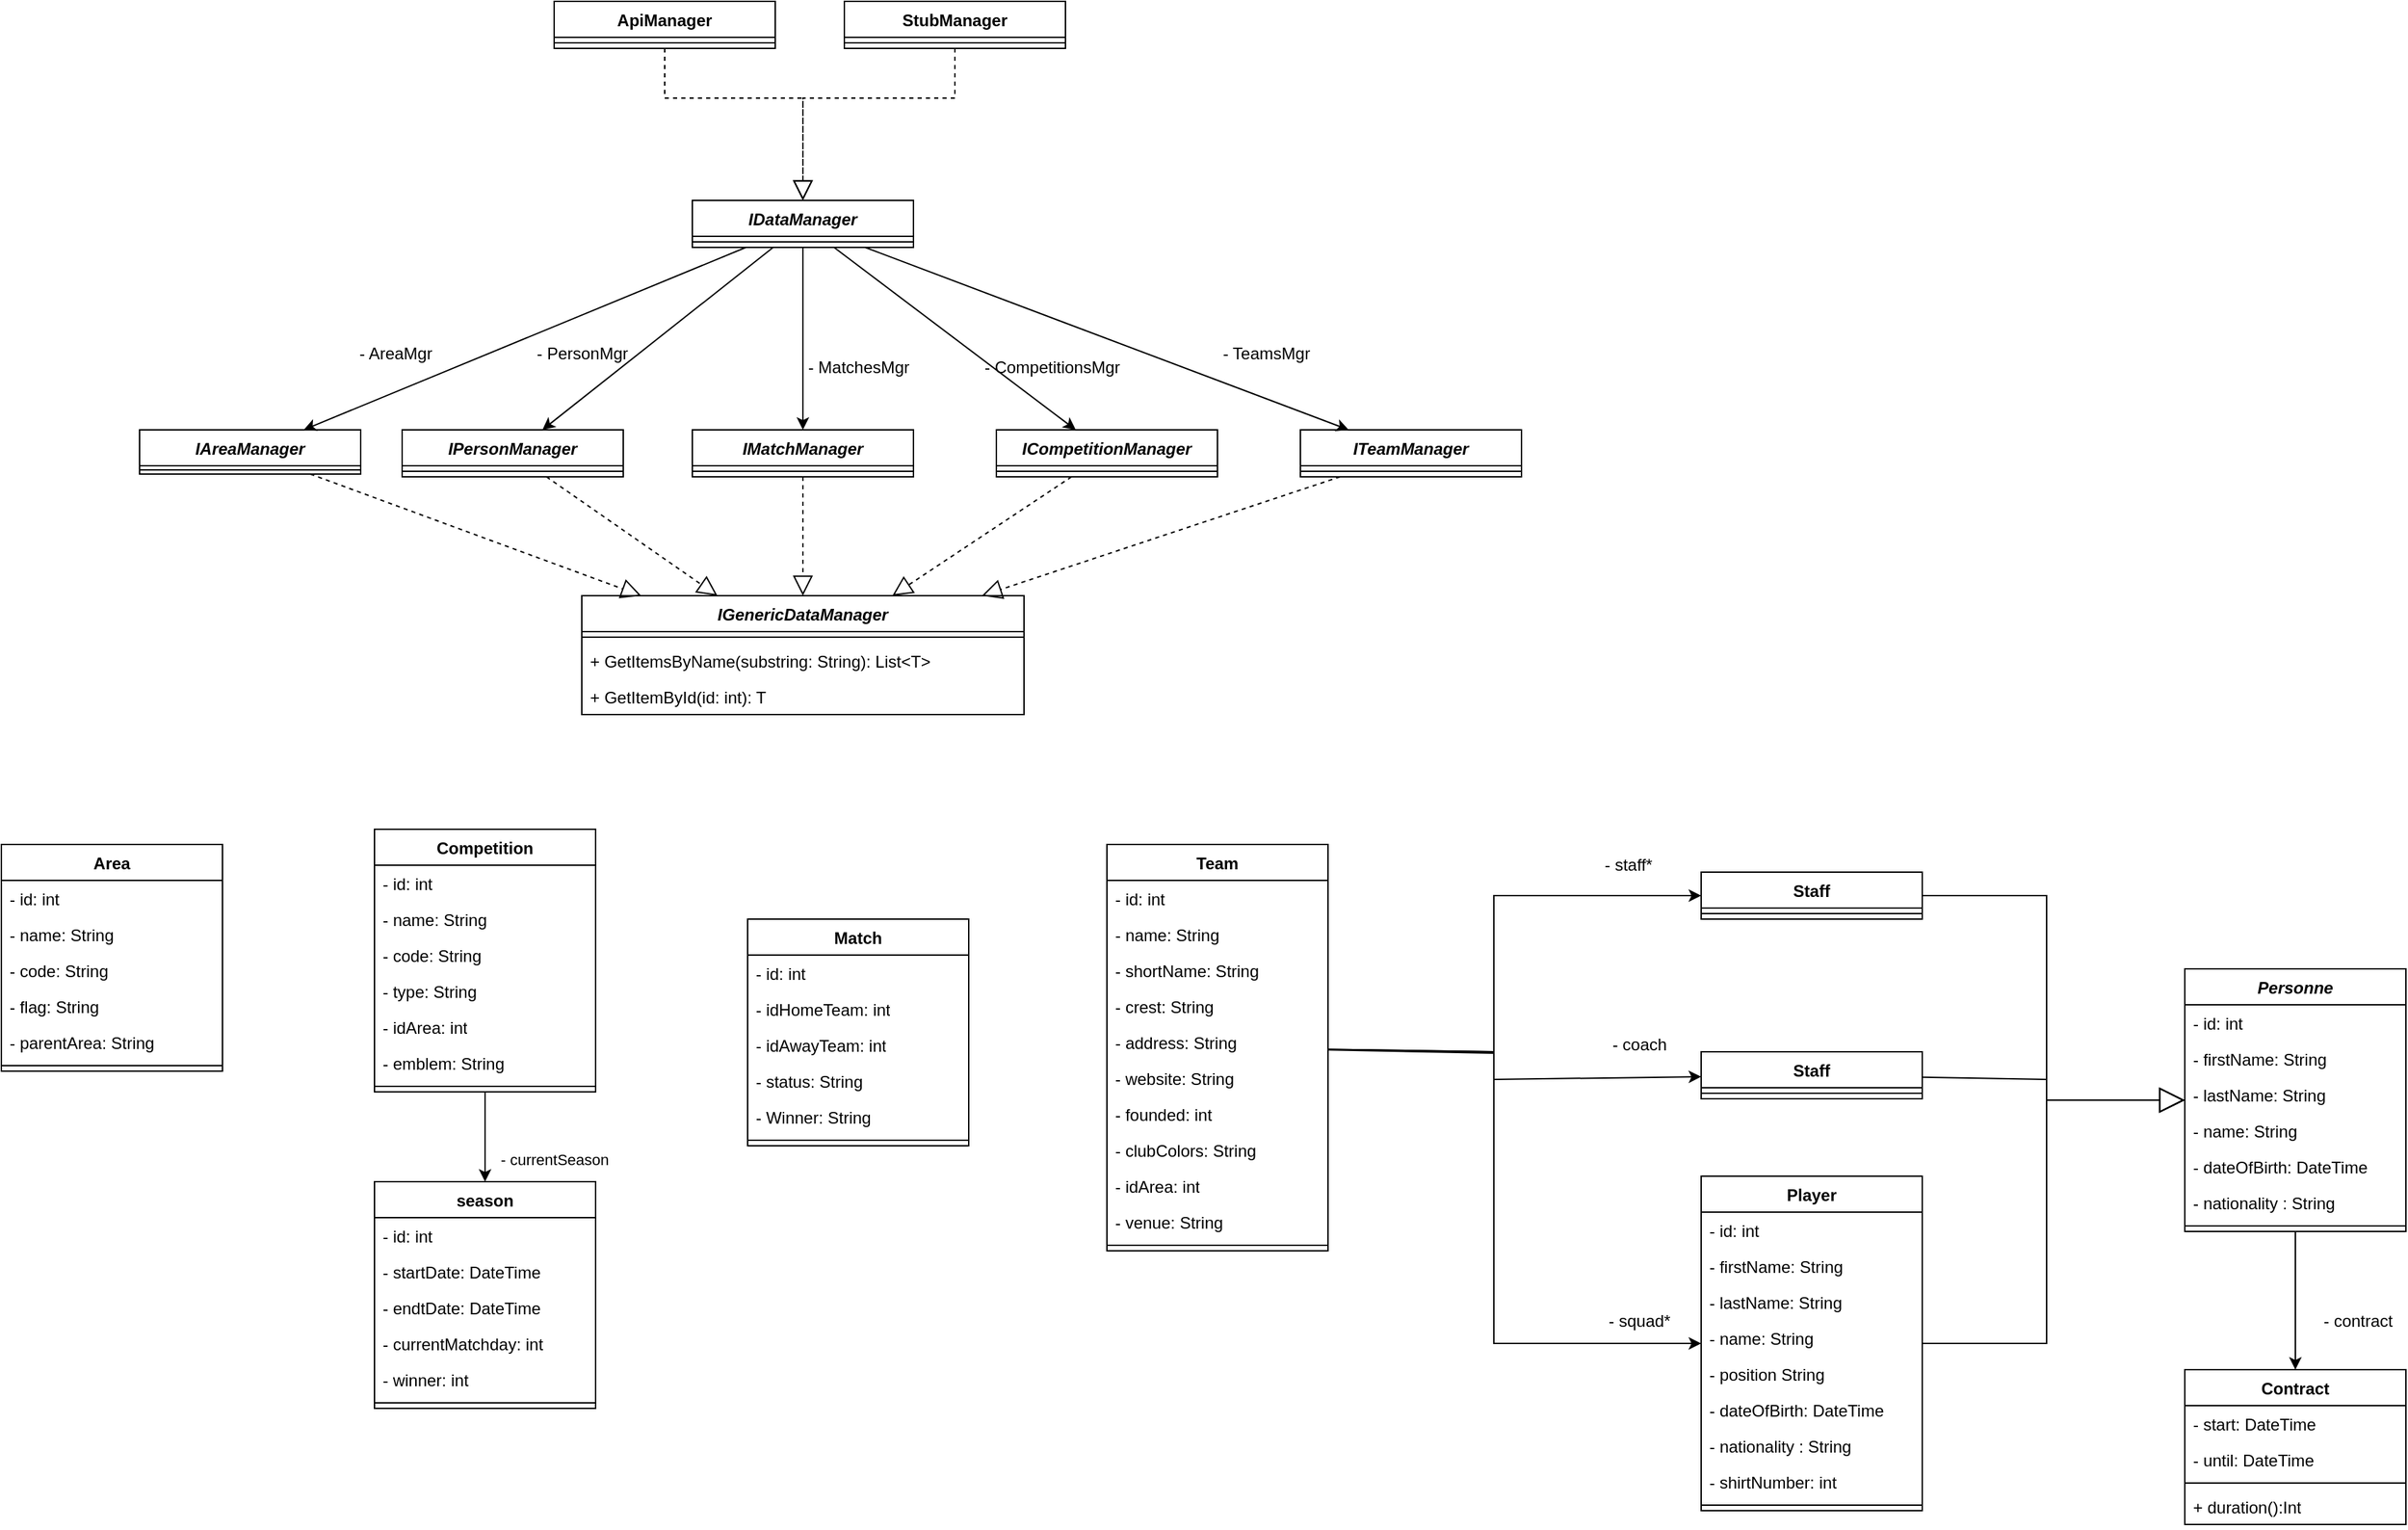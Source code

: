 <mxfile version="21.0.1" type="device"><diagram name="Page-1" id="U-0PpQiEOQf81rjpV_C7"><mxGraphModel dx="3131" dy="2328" grid="1" gridSize="10" guides="1" tooltips="1" connect="1" arrows="1" fold="1" page="1" pageScale="1" pageWidth="827" pageHeight="1169" math="0" shadow="0"><root><mxCell id="0"/><mxCell id="1" parent="0"/><mxCell id="gwGCUneUGn5o6CAur6li-1" value="Area" style="swimlane;fontStyle=1;align=center;verticalAlign=top;childLayout=stackLayout;horizontal=1;startSize=26;horizontalStack=0;resizeParent=1;resizeParentMax=0;resizeLast=0;collapsible=1;marginBottom=0;whiteSpace=wrap;html=1;" parent="1" vertex="1"><mxGeometry x="-320" y="380" width="160" height="164" as="geometry"/></mxCell><mxCell id="gwGCUneUGn5o6CAur6li-6" value="- id: int" style="text;strokeColor=none;fillColor=none;align=left;verticalAlign=top;spacingLeft=4;spacingRight=4;overflow=hidden;rotatable=0;points=[[0,0.5],[1,0.5]];portConstraint=eastwest;whiteSpace=wrap;html=1;" parent="gwGCUneUGn5o6CAur6li-1" vertex="1"><mxGeometry y="26" width="160" height="26" as="geometry"/></mxCell><mxCell id="gwGCUneUGn5o6CAur6li-2" value="- name: String" style="text;strokeColor=none;fillColor=none;align=left;verticalAlign=top;spacingLeft=4;spacingRight=4;overflow=hidden;rotatable=0;points=[[0,0.5],[1,0.5]];portConstraint=eastwest;whiteSpace=wrap;html=1;" parent="gwGCUneUGn5o6CAur6li-1" vertex="1"><mxGeometry y="52" width="160" height="26" as="geometry"/></mxCell><mxCell id="gwGCUneUGn5o6CAur6li-7" value="- code: String" style="text;strokeColor=none;fillColor=none;align=left;verticalAlign=top;spacingLeft=4;spacingRight=4;overflow=hidden;rotatable=0;points=[[0,0.5],[1,0.5]];portConstraint=eastwest;whiteSpace=wrap;html=1;" parent="gwGCUneUGn5o6CAur6li-1" vertex="1"><mxGeometry y="78" width="160" height="26" as="geometry"/></mxCell><mxCell id="gwGCUneUGn5o6CAur6li-5" value="- flag: String" style="text;strokeColor=none;fillColor=none;align=left;verticalAlign=top;spacingLeft=4;spacingRight=4;overflow=hidden;rotatable=0;points=[[0,0.5],[1,0.5]];portConstraint=eastwest;whiteSpace=wrap;html=1;" parent="gwGCUneUGn5o6CAur6li-1" vertex="1"><mxGeometry y="104" width="160" height="26" as="geometry"/></mxCell><mxCell id="gwGCUneUGn5o6CAur6li-8" value="- parentArea: String" style="text;strokeColor=none;fillColor=none;align=left;verticalAlign=top;spacingLeft=4;spacingRight=4;overflow=hidden;rotatable=0;points=[[0,0.5],[1,0.5]];portConstraint=eastwest;whiteSpace=wrap;html=1;" parent="gwGCUneUGn5o6CAur6li-1" vertex="1"><mxGeometry y="130" width="160" height="26" as="geometry"/></mxCell><mxCell id="gwGCUneUGn5o6CAur6li-3" value="" style="line;strokeWidth=1;fillColor=none;align=left;verticalAlign=middle;spacingTop=-1;spacingLeft=3;spacingRight=3;rotatable=0;labelPosition=right;points=[];portConstraint=eastwest;strokeColor=inherit;" parent="gwGCUneUGn5o6CAur6li-1" vertex="1"><mxGeometry y="156" width="160" height="8" as="geometry"/></mxCell><mxCell id="gwGCUneUGn5o6CAur6li-13" value="Team" style="swimlane;fontStyle=1;align=center;verticalAlign=top;childLayout=stackLayout;horizontal=1;startSize=26;horizontalStack=0;resizeParent=1;resizeParentMax=0;resizeLast=0;collapsible=1;marginBottom=0;whiteSpace=wrap;html=1;" parent="1" vertex="1"><mxGeometry x="480" y="380" width="160" height="294" as="geometry"/></mxCell><mxCell id="gwGCUneUGn5o6CAur6li-14" value="- id: int" style="text;strokeColor=none;fillColor=none;align=left;verticalAlign=top;spacingLeft=4;spacingRight=4;overflow=hidden;rotatable=0;points=[[0,0.5],[1,0.5]];portConstraint=eastwest;whiteSpace=wrap;html=1;" parent="gwGCUneUGn5o6CAur6li-13" vertex="1"><mxGeometry y="26" width="160" height="26" as="geometry"/></mxCell><mxCell id="gwGCUneUGn5o6CAur6li-18" value="- name: String" style="text;strokeColor=none;fillColor=none;align=left;verticalAlign=top;spacingLeft=4;spacingRight=4;overflow=hidden;rotatable=0;points=[[0,0.5],[1,0.5]];portConstraint=eastwest;whiteSpace=wrap;html=1;" parent="gwGCUneUGn5o6CAur6li-13" vertex="1"><mxGeometry y="52" width="160" height="26" as="geometry"/></mxCell><mxCell id="gwGCUneUGn5o6CAur6li-19" value="- shortName: String" style="text;strokeColor=none;fillColor=none;align=left;verticalAlign=top;spacingLeft=4;spacingRight=4;overflow=hidden;rotatable=0;points=[[0,0.5],[1,0.5]];portConstraint=eastwest;whiteSpace=wrap;html=1;" parent="gwGCUneUGn5o6CAur6li-13" vertex="1"><mxGeometry y="78" width="160" height="26" as="geometry"/></mxCell><mxCell id="gwGCUneUGn5o6CAur6li-17" value="- crest: String" style="text;strokeColor=none;fillColor=none;align=left;verticalAlign=top;spacingLeft=4;spacingRight=4;overflow=hidden;rotatable=0;points=[[0,0.5],[1,0.5]];portConstraint=eastwest;whiteSpace=wrap;html=1;" parent="gwGCUneUGn5o6CAur6li-13" vertex="1"><mxGeometry y="104" width="160" height="26" as="geometry"/></mxCell><mxCell id="gwGCUneUGn5o6CAur6li-20" value="- address: String" style="text;strokeColor=none;fillColor=none;align=left;verticalAlign=top;spacingLeft=4;spacingRight=4;overflow=hidden;rotatable=0;points=[[0,0.5],[1,0.5]];portConstraint=eastwest;whiteSpace=wrap;html=1;" parent="gwGCUneUGn5o6CAur6li-13" vertex="1"><mxGeometry y="130" width="160" height="26" as="geometry"/></mxCell><mxCell id="gwGCUneUGn5o6CAur6li-22" value="- website: String" style="text;strokeColor=none;fillColor=none;align=left;verticalAlign=top;spacingLeft=4;spacingRight=4;overflow=hidden;rotatable=0;points=[[0,0.5],[1,0.5]];portConstraint=eastwest;whiteSpace=wrap;html=1;" parent="gwGCUneUGn5o6CAur6li-13" vertex="1"><mxGeometry y="156" width="160" height="26" as="geometry"/></mxCell><mxCell id="gwGCUneUGn5o6CAur6li-21" value="- founded: int" style="text;strokeColor=none;fillColor=none;align=left;verticalAlign=top;spacingLeft=4;spacingRight=4;overflow=hidden;rotatable=0;points=[[0,0.5],[1,0.5]];portConstraint=eastwest;whiteSpace=wrap;html=1;" parent="gwGCUneUGn5o6CAur6li-13" vertex="1"><mxGeometry y="182" width="160" height="26" as="geometry"/></mxCell><mxCell id="gwGCUneUGn5o6CAur6li-23" value="- clubColors: String" style="text;strokeColor=none;fillColor=none;align=left;verticalAlign=top;spacingLeft=4;spacingRight=4;overflow=hidden;rotatable=0;points=[[0,0.5],[1,0.5]];portConstraint=eastwest;whiteSpace=wrap;html=1;" parent="gwGCUneUGn5o6CAur6li-13" vertex="1"><mxGeometry y="208" width="160" height="26" as="geometry"/></mxCell><mxCell id="iQsJuYxhCbB_27ieuZll-30" value="- idArea: int" style="text;strokeColor=none;fillColor=none;align=left;verticalAlign=top;spacingLeft=4;spacingRight=4;overflow=hidden;rotatable=0;points=[[0,0.5],[1,0.5]];portConstraint=eastwest;whiteSpace=wrap;html=1;" vertex="1" parent="gwGCUneUGn5o6CAur6li-13"><mxGeometry y="234" width="160" height="26" as="geometry"/></mxCell><mxCell id="gwGCUneUGn5o6CAur6li-24" value="- venue: String" style="text;strokeColor=none;fillColor=none;align=left;verticalAlign=top;spacingLeft=4;spacingRight=4;overflow=hidden;rotatable=0;points=[[0,0.5],[1,0.5]];portConstraint=eastwest;whiteSpace=wrap;html=1;" parent="gwGCUneUGn5o6CAur6li-13" vertex="1"><mxGeometry y="260" width="160" height="26" as="geometry"/></mxCell><mxCell id="gwGCUneUGn5o6CAur6li-15" value="" style="line;strokeWidth=1;fillColor=none;align=left;verticalAlign=middle;spacingTop=-1;spacingLeft=3;spacingRight=3;rotatable=0;labelPosition=right;points=[];portConstraint=eastwest;strokeColor=inherit;" parent="gwGCUneUGn5o6CAur6li-13" vertex="1"><mxGeometry y="286" width="160" height="8" as="geometry"/></mxCell><mxCell id="gwGCUneUGn5o6CAur6li-25" value="Competition" style="swimlane;fontStyle=1;align=center;verticalAlign=top;childLayout=stackLayout;horizontal=1;startSize=26;horizontalStack=0;resizeParent=1;resizeParentMax=0;resizeLast=0;collapsible=1;marginBottom=0;whiteSpace=wrap;html=1;" parent="1" vertex="1"><mxGeometry x="-50" y="369" width="160" height="190" as="geometry"/></mxCell><mxCell id="gwGCUneUGn5o6CAur6li-92" value="- id: int" style="text;strokeColor=none;fillColor=none;align=left;verticalAlign=top;spacingLeft=4;spacingRight=4;overflow=hidden;rotatable=0;points=[[0,0.5],[1,0.5]];portConstraint=eastwest;whiteSpace=wrap;html=1;" parent="gwGCUneUGn5o6CAur6li-25" vertex="1"><mxGeometry y="26" width="160" height="26" as="geometry"/></mxCell><mxCell id="gwGCUneUGn5o6CAur6li-98" value="- name: String" style="text;strokeColor=none;fillColor=none;align=left;verticalAlign=top;spacingLeft=4;spacingRight=4;overflow=hidden;rotatable=0;points=[[0,0.5],[1,0.5]];portConstraint=eastwest;whiteSpace=wrap;html=1;" parent="gwGCUneUGn5o6CAur6li-25" vertex="1"><mxGeometry y="52" width="160" height="26" as="geometry"/></mxCell><mxCell id="gwGCUneUGn5o6CAur6li-99" value="- code: String" style="text;strokeColor=none;fillColor=none;align=left;verticalAlign=top;spacingLeft=4;spacingRight=4;overflow=hidden;rotatable=0;points=[[0,0.5],[1,0.5]];portConstraint=eastwest;whiteSpace=wrap;html=1;" parent="gwGCUneUGn5o6CAur6li-25" vertex="1"><mxGeometry y="78" width="160" height="26" as="geometry"/></mxCell><mxCell id="gwGCUneUGn5o6CAur6li-100" value="- type: String" style="text;strokeColor=none;fillColor=none;align=left;verticalAlign=top;spacingLeft=4;spacingRight=4;overflow=hidden;rotatable=0;points=[[0,0.5],[1,0.5]];portConstraint=eastwest;whiteSpace=wrap;html=1;" parent="gwGCUneUGn5o6CAur6li-25" vertex="1"><mxGeometry y="104" width="160" height="26" as="geometry"/></mxCell><mxCell id="iQsJuYxhCbB_27ieuZll-31" value="- idArea: int" style="text;strokeColor=none;fillColor=none;align=left;verticalAlign=top;spacingLeft=4;spacingRight=4;overflow=hidden;rotatable=0;points=[[0,0.5],[1,0.5]];portConstraint=eastwest;whiteSpace=wrap;html=1;" vertex="1" parent="gwGCUneUGn5o6CAur6li-25"><mxGeometry y="130" width="160" height="26" as="geometry"/></mxCell><mxCell id="gwGCUneUGn5o6CAur6li-101" value="- emblem: String" style="text;strokeColor=none;fillColor=none;align=left;verticalAlign=top;spacingLeft=4;spacingRight=4;overflow=hidden;rotatable=0;points=[[0,0.5],[1,0.5]];portConstraint=eastwest;whiteSpace=wrap;html=1;" parent="gwGCUneUGn5o6CAur6li-25" vertex="1"><mxGeometry y="156" width="160" height="26" as="geometry"/></mxCell><mxCell id="gwGCUneUGn5o6CAur6li-27" value="" style="line;strokeWidth=1;fillColor=none;align=left;verticalAlign=middle;spacingTop=-1;spacingLeft=3;spacingRight=3;rotatable=0;labelPosition=right;points=[];portConstraint=eastwest;strokeColor=inherit;" parent="gwGCUneUGn5o6CAur6li-25" vertex="1"><mxGeometry y="182" width="160" height="8" as="geometry"/></mxCell><mxCell id="gwGCUneUGn5o6CAur6li-29" value="Player" style="swimlane;fontStyle=1;align=center;verticalAlign=top;childLayout=stackLayout;horizontal=1;startSize=26;horizontalStack=0;resizeParent=1;resizeParentMax=0;resizeLast=0;collapsible=1;marginBottom=0;whiteSpace=wrap;html=1;" parent="1" vertex="1"><mxGeometry x="910" y="620" width="160" height="242" as="geometry"/></mxCell><mxCell id="gwGCUneUGn5o6CAur6li-33" value="- id: int" style="text;strokeColor=none;fillColor=none;align=left;verticalAlign=top;spacingLeft=4;spacingRight=4;overflow=hidden;rotatable=0;points=[[0,0.5],[1,0.5]];portConstraint=eastwest;whiteSpace=wrap;html=1;" parent="gwGCUneUGn5o6CAur6li-29" vertex="1"><mxGeometry y="26" width="160" height="26" as="geometry"/></mxCell><mxCell id="gwGCUneUGn5o6CAur6li-34" value="- firstName: String" style="text;strokeColor=none;fillColor=none;align=left;verticalAlign=top;spacingLeft=4;spacingRight=4;overflow=hidden;rotatable=0;points=[[0,0.5],[1,0.5]];portConstraint=eastwest;whiteSpace=wrap;html=1;" parent="gwGCUneUGn5o6CAur6li-29" vertex="1"><mxGeometry y="52" width="160" height="26" as="geometry"/></mxCell><mxCell id="gwGCUneUGn5o6CAur6li-30" value="- lastName: String" style="text;strokeColor=none;fillColor=none;align=left;verticalAlign=top;spacingLeft=4;spacingRight=4;overflow=hidden;rotatable=0;points=[[0,0.5],[1,0.5]];portConstraint=eastwest;whiteSpace=wrap;html=1;" parent="gwGCUneUGn5o6CAur6li-29" vertex="1"><mxGeometry y="78" width="160" height="26" as="geometry"/></mxCell><mxCell id="gwGCUneUGn5o6CAur6li-35" value="- name: String" style="text;strokeColor=none;fillColor=none;align=left;verticalAlign=top;spacingLeft=4;spacingRight=4;overflow=hidden;rotatable=0;points=[[0,0.5],[1,0.5]];portConstraint=eastwest;whiteSpace=wrap;html=1;" parent="gwGCUneUGn5o6CAur6li-29" vertex="1"><mxGeometry y="104" width="160" height="26" as="geometry"/></mxCell><mxCell id="gwGCUneUGn5o6CAur6li-37" value="- position String" style="text;strokeColor=none;fillColor=none;align=left;verticalAlign=top;spacingLeft=4;spacingRight=4;overflow=hidden;rotatable=0;points=[[0,0.5],[1,0.5]];portConstraint=eastwest;whiteSpace=wrap;html=1;" parent="gwGCUneUGn5o6CAur6li-29" vertex="1"><mxGeometry y="130" width="160" height="26" as="geometry"/></mxCell><mxCell id="gwGCUneUGn5o6CAur6li-38" value="- dateOfBirth: DateTime" style="text;strokeColor=none;fillColor=none;align=left;verticalAlign=top;spacingLeft=4;spacingRight=4;overflow=hidden;rotatable=0;points=[[0,0.5],[1,0.5]];portConstraint=eastwest;whiteSpace=wrap;html=1;" parent="gwGCUneUGn5o6CAur6li-29" vertex="1"><mxGeometry y="156" width="160" height="26" as="geometry"/></mxCell><mxCell id="gwGCUneUGn5o6CAur6li-36" value="- nationality : String" style="text;strokeColor=none;fillColor=none;align=left;verticalAlign=top;spacingLeft=4;spacingRight=4;overflow=hidden;rotatable=0;points=[[0,0.5],[1,0.5]];portConstraint=eastwest;whiteSpace=wrap;html=1;" parent="gwGCUneUGn5o6CAur6li-29" vertex="1"><mxGeometry y="182" width="160" height="26" as="geometry"/></mxCell><mxCell id="gwGCUneUGn5o6CAur6li-43" value="- shirtNumber: int" style="text;strokeColor=none;fillColor=none;align=left;verticalAlign=top;spacingLeft=4;spacingRight=4;overflow=hidden;rotatable=0;points=[[0,0.5],[1,0.5]];portConstraint=eastwest;whiteSpace=wrap;html=1;" parent="gwGCUneUGn5o6CAur6li-29" vertex="1"><mxGeometry y="208" width="160" height="26" as="geometry"/></mxCell><mxCell id="gwGCUneUGn5o6CAur6li-31" value="" style="line;strokeWidth=1;fillColor=none;align=left;verticalAlign=middle;spacingTop=-1;spacingLeft=3;spacingRight=3;rotatable=0;labelPosition=right;points=[];portConstraint=eastwest;strokeColor=inherit;" parent="gwGCUneUGn5o6CAur6li-29" vertex="1"><mxGeometry y="234" width="160" height="8" as="geometry"/></mxCell><mxCell id="gwGCUneUGn5o6CAur6li-45" value="" style="endArrow=classic;html=1;rounded=0;" parent="1" source="gwGCUneUGn5o6CAur6li-13" target="gwGCUneUGn5o6CAur6li-29" edge="1"><mxGeometry width="50" height="50" relative="1" as="geometry"><mxPoint x="570" y="500" as="sourcePoint"/><mxPoint x="620" y="450" as="targetPoint"/><Array as="points"><mxPoint x="760" y="530"/><mxPoint x="760" y="741"/></Array></mxGeometry></mxCell><mxCell id="gwGCUneUGn5o6CAur6li-46" value="- squad*" style="text;html=1;align=center;verticalAlign=middle;resizable=0;points=[];autosize=1;strokeColor=none;fillColor=none;" parent="1" vertex="1"><mxGeometry x="830" y="710" width="70" height="30" as="geometry"/></mxCell><mxCell id="gwGCUneUGn5o6CAur6li-47" value="Staff" style="swimlane;fontStyle=1;align=center;verticalAlign=top;childLayout=stackLayout;horizontal=1;startSize=26;horizontalStack=0;resizeParent=1;resizeParentMax=0;resizeLast=0;collapsible=1;marginBottom=0;whiteSpace=wrap;html=1;" parent="1" vertex="1"><mxGeometry x="910" y="530" width="160" height="34" as="geometry"/></mxCell><mxCell id="gwGCUneUGn5o6CAur6li-56" value="" style="line;strokeWidth=1;fillColor=none;align=left;verticalAlign=middle;spacingTop=-1;spacingLeft=3;spacingRight=3;rotatable=0;labelPosition=right;points=[];portConstraint=eastwest;strokeColor=inherit;" parent="gwGCUneUGn5o6CAur6li-47" vertex="1"><mxGeometry y="26" width="160" height="8" as="geometry"/></mxCell><mxCell id="gwGCUneUGn5o6CAur6li-59" value="Contract" style="swimlane;fontStyle=1;align=center;verticalAlign=top;childLayout=stackLayout;horizontal=1;startSize=26;horizontalStack=0;resizeParent=1;resizeParentMax=0;resizeLast=0;collapsible=1;marginBottom=0;whiteSpace=wrap;html=1;" parent="1" vertex="1"><mxGeometry x="1260" y="760" width="160" height="112" as="geometry"/></mxCell><mxCell id="gwGCUneUGn5o6CAur6li-63" value="- start: DateTime" style="text;strokeColor=none;fillColor=none;align=left;verticalAlign=top;spacingLeft=4;spacingRight=4;overflow=hidden;rotatable=0;points=[[0,0.5],[1,0.5]];portConstraint=eastwest;whiteSpace=wrap;html=1;" parent="gwGCUneUGn5o6CAur6li-59" vertex="1"><mxGeometry y="26" width="160" height="26" as="geometry"/></mxCell><mxCell id="gwGCUneUGn5o6CAur6li-60" value="- until: DateTime" style="text;strokeColor=none;fillColor=none;align=left;verticalAlign=top;spacingLeft=4;spacingRight=4;overflow=hidden;rotatable=0;points=[[0,0.5],[1,0.5]];portConstraint=eastwest;whiteSpace=wrap;html=1;" parent="gwGCUneUGn5o6CAur6li-59" vertex="1"><mxGeometry y="52" width="160" height="26" as="geometry"/></mxCell><mxCell id="gwGCUneUGn5o6CAur6li-61" value="" style="line;strokeWidth=1;fillColor=none;align=left;verticalAlign=middle;spacingTop=-1;spacingLeft=3;spacingRight=3;rotatable=0;labelPosition=right;points=[];portConstraint=eastwest;strokeColor=inherit;" parent="gwGCUneUGn5o6CAur6li-59" vertex="1"><mxGeometry y="78" width="160" height="8" as="geometry"/></mxCell><mxCell id="gwGCUneUGn5o6CAur6li-82" value="+ duration():Int" style="text;strokeColor=none;fillColor=none;align=left;verticalAlign=top;spacingLeft=4;spacingRight=4;overflow=hidden;rotatable=0;points=[[0,0.5],[1,0.5]];portConstraint=eastwest;whiteSpace=wrap;html=1;" parent="gwGCUneUGn5o6CAur6li-59" vertex="1"><mxGeometry y="86" width="160" height="26" as="geometry"/></mxCell><mxCell id="gwGCUneUGn5o6CAur6li-69" value="&lt;i&gt;Personne&lt;/i&gt;" style="swimlane;fontStyle=1;align=center;verticalAlign=top;childLayout=stackLayout;horizontal=1;startSize=26;horizontalStack=0;resizeParent=1;resizeParentMax=0;resizeLast=0;collapsible=1;marginBottom=0;whiteSpace=wrap;html=1;" parent="1" vertex="1"><mxGeometry x="1260" y="470" width="160" height="190" as="geometry"/></mxCell><mxCell id="gwGCUneUGn5o6CAur6li-70" value="- id: int" style="text;strokeColor=none;fillColor=none;align=left;verticalAlign=top;spacingLeft=4;spacingRight=4;overflow=hidden;rotatable=0;points=[[0,0.5],[1,0.5]];portConstraint=eastwest;whiteSpace=wrap;html=1;" parent="gwGCUneUGn5o6CAur6li-69" vertex="1"><mxGeometry y="26" width="160" height="26" as="geometry"/></mxCell><mxCell id="gwGCUneUGn5o6CAur6li-71" value="- firstName: String" style="text;strokeColor=none;fillColor=none;align=left;verticalAlign=top;spacingLeft=4;spacingRight=4;overflow=hidden;rotatable=0;points=[[0,0.5],[1,0.5]];portConstraint=eastwest;whiteSpace=wrap;html=1;" parent="gwGCUneUGn5o6CAur6li-69" vertex="1"><mxGeometry y="52" width="160" height="26" as="geometry"/></mxCell><mxCell id="gwGCUneUGn5o6CAur6li-72" value="- lastName: String" style="text;strokeColor=none;fillColor=none;align=left;verticalAlign=top;spacingLeft=4;spacingRight=4;overflow=hidden;rotatable=0;points=[[0,0.5],[1,0.5]];portConstraint=eastwest;whiteSpace=wrap;html=1;" parent="gwGCUneUGn5o6CAur6li-69" vertex="1"><mxGeometry y="78" width="160" height="26" as="geometry"/></mxCell><mxCell id="gwGCUneUGn5o6CAur6li-73" value="- name: String" style="text;strokeColor=none;fillColor=none;align=left;verticalAlign=top;spacingLeft=4;spacingRight=4;overflow=hidden;rotatable=0;points=[[0,0.5],[1,0.5]];portConstraint=eastwest;whiteSpace=wrap;html=1;" parent="gwGCUneUGn5o6CAur6li-69" vertex="1"><mxGeometry y="104" width="160" height="26" as="geometry"/></mxCell><mxCell id="gwGCUneUGn5o6CAur6li-74" value="- dateOfBirth: DateTime" style="text;strokeColor=none;fillColor=none;align=left;verticalAlign=top;spacingLeft=4;spacingRight=4;overflow=hidden;rotatable=0;points=[[0,0.5],[1,0.5]];portConstraint=eastwest;whiteSpace=wrap;html=1;" parent="gwGCUneUGn5o6CAur6li-69" vertex="1"><mxGeometry y="130" width="160" height="26" as="geometry"/></mxCell><mxCell id="gwGCUneUGn5o6CAur6li-75" value="- nationality : String" style="text;strokeColor=none;fillColor=none;align=left;verticalAlign=top;spacingLeft=4;spacingRight=4;overflow=hidden;rotatable=0;points=[[0,0.5],[1,0.5]];portConstraint=eastwest;whiteSpace=wrap;html=1;" parent="gwGCUneUGn5o6CAur6li-69" vertex="1"><mxGeometry y="156" width="160" height="26" as="geometry"/></mxCell><mxCell id="gwGCUneUGn5o6CAur6li-78" value="" style="line;strokeWidth=1;fillColor=none;align=left;verticalAlign=middle;spacingTop=-1;spacingLeft=3;spacingRight=3;rotatable=0;labelPosition=right;points=[];portConstraint=eastwest;strokeColor=inherit;" parent="gwGCUneUGn5o6CAur6li-69" vertex="1"><mxGeometry y="182" width="160" height="8" as="geometry"/></mxCell><mxCell id="gwGCUneUGn5o6CAur6li-79" value="" style="endArrow=classic;html=1;rounded=0;" parent="1" source="gwGCUneUGn5o6CAur6li-69" target="gwGCUneUGn5o6CAur6li-59" edge="1"><mxGeometry width="50" height="50" relative="1" as="geometry"><mxPoint x="1300" y="500" as="sourcePoint"/><mxPoint x="1350" y="450" as="targetPoint"/></mxGeometry></mxCell><mxCell id="gwGCUneUGn5o6CAur6li-80" value="- contract" style="text;html=1;align=center;verticalAlign=middle;resizable=0;points=[];autosize=1;strokeColor=none;fillColor=none;" parent="1" vertex="1"><mxGeometry x="1350" y="710" width="70" height="30" as="geometry"/></mxCell><mxCell id="gwGCUneUGn5o6CAur6li-85" value="" style="endArrow=block;endSize=16;endFill=0;html=1;rounded=0;" parent="1" source="gwGCUneUGn5o6CAur6li-47" target="gwGCUneUGn5o6CAur6li-69" edge="1"><mxGeometry width="160" relative="1" as="geometry"><mxPoint x="1060" y="510" as="sourcePoint"/><mxPoint x="1220" y="510" as="targetPoint"/><Array as="points"><mxPoint x="1160" y="550"/><mxPoint x="1160" y="565"/></Array></mxGeometry></mxCell><mxCell id="gwGCUneUGn5o6CAur6li-87" value="" style="endArrow=block;endSize=16;endFill=0;html=1;rounded=0;" parent="1" source="gwGCUneUGn5o6CAur6li-29" target="gwGCUneUGn5o6CAur6li-69" edge="1"><mxGeometry width="160" relative="1" as="geometry"><mxPoint x="1080" y="489" as="sourcePoint"/><mxPoint x="1270" y="575" as="targetPoint"/><Array as="points"><mxPoint x="1160" y="741"/><mxPoint x="1160" y="565"/></Array></mxGeometry></mxCell><mxCell id="gwGCUneUGn5o6CAur6li-88" value="" style="endArrow=classic;html=1;rounded=0;" parent="1" source="gwGCUneUGn5o6CAur6li-13" target="gwGCUneUGn5o6CAur6li-47" edge="1"><mxGeometry width="50" height="50" relative="1" as="geometry"><mxPoint x="640" y="541" as="sourcePoint"/><mxPoint x="920" y="751" as="targetPoint"/><Array as="points"><mxPoint x="760" y="531"/><mxPoint x="760" y="550"/></Array></mxGeometry></mxCell><mxCell id="gwGCUneUGn5o6CAur6li-89" value="- coach" style="text;html=1;align=center;verticalAlign=middle;resizable=0;points=[];autosize=1;strokeColor=none;fillColor=none;" parent="1" vertex="1"><mxGeometry x="835" y="510" width="60" height="30" as="geometry"/></mxCell><mxCell id="gwGCUneUGn5o6CAur6li-93" value="season" style="swimlane;fontStyle=1;align=center;verticalAlign=top;childLayout=stackLayout;horizontal=1;startSize=26;horizontalStack=0;resizeParent=1;resizeParentMax=0;resizeLast=0;collapsible=1;marginBottom=0;whiteSpace=wrap;html=1;" parent="1" vertex="1"><mxGeometry x="-50" y="624" width="160" height="164" as="geometry"/></mxCell><mxCell id="gwGCUneUGn5o6CAur6li-94" value="- id: int" style="text;strokeColor=none;fillColor=none;align=left;verticalAlign=top;spacingLeft=4;spacingRight=4;overflow=hidden;rotatable=0;points=[[0,0.5],[1,0.5]];portConstraint=eastwest;whiteSpace=wrap;html=1;" parent="gwGCUneUGn5o6CAur6li-93" vertex="1"><mxGeometry y="26" width="160" height="26" as="geometry"/></mxCell><mxCell id="gwGCUneUGn5o6CAur6li-96" value="- startDate: DateTime" style="text;strokeColor=none;fillColor=none;align=left;verticalAlign=top;spacingLeft=4;spacingRight=4;overflow=hidden;rotatable=0;points=[[0,0.5],[1,0.5]];portConstraint=eastwest;whiteSpace=wrap;html=1;" parent="gwGCUneUGn5o6CAur6li-93" vertex="1"><mxGeometry y="52" width="160" height="26" as="geometry"/></mxCell><mxCell id="gwGCUneUGn5o6CAur6li-97" value="- endtDate: DateTime" style="text;strokeColor=none;fillColor=none;align=left;verticalAlign=top;spacingLeft=4;spacingRight=4;overflow=hidden;rotatable=0;points=[[0,0.5],[1,0.5]];portConstraint=eastwest;whiteSpace=wrap;html=1;" parent="gwGCUneUGn5o6CAur6li-93" vertex="1"><mxGeometry y="78" width="160" height="26" as="geometry"/></mxCell><mxCell id="gwGCUneUGn5o6CAur6li-105" value="- currentMatchday: int" style="text;strokeColor=none;fillColor=none;align=left;verticalAlign=top;spacingLeft=4;spacingRight=4;overflow=hidden;rotatable=0;points=[[0,0.5],[1,0.5]];portConstraint=eastwest;whiteSpace=wrap;html=1;" parent="gwGCUneUGn5o6CAur6li-93" vertex="1"><mxGeometry y="104" width="160" height="26" as="geometry"/></mxCell><mxCell id="gwGCUneUGn5o6CAur6li-104" value="- winner: int" style="text;strokeColor=none;fillColor=none;align=left;verticalAlign=top;spacingLeft=4;spacingRight=4;overflow=hidden;rotatable=0;points=[[0,0.5],[1,0.5]];portConstraint=eastwest;whiteSpace=wrap;html=1;" parent="gwGCUneUGn5o6CAur6li-93" vertex="1"><mxGeometry y="130" width="160" height="26" as="geometry"/></mxCell><mxCell id="gwGCUneUGn5o6CAur6li-95" value="" style="line;strokeWidth=1;fillColor=none;align=left;verticalAlign=middle;spacingTop=-1;spacingLeft=3;spacingRight=3;rotatable=0;labelPosition=right;points=[];portConstraint=eastwest;strokeColor=inherit;" parent="gwGCUneUGn5o6CAur6li-93" vertex="1"><mxGeometry y="156" width="160" height="8" as="geometry"/></mxCell><mxCell id="gwGCUneUGn5o6CAur6li-102" value="" style="endArrow=classic;html=1;rounded=0;" parent="1" source="gwGCUneUGn5o6CAur6li-25" target="gwGCUneUGn5o6CAur6li-93" edge="1"><mxGeometry width="50" height="50" relative="1" as="geometry"><mxPoint x="40" y="404" as="sourcePoint"/><mxPoint x="40" y="394" as="targetPoint"/></mxGeometry></mxCell><mxCell id="gwGCUneUGn5o6CAur6li-103" value="- currentSeason" style="edgeLabel;html=1;align=center;verticalAlign=middle;resizable=0;points=[];" parent="gwGCUneUGn5o6CAur6li-102" vertex="1" connectable="0"><mxGeometry x="0.424" y="2" relative="1" as="geometry"><mxPoint x="48" y="2" as="offset"/></mxGeometry></mxCell><mxCell id="gwGCUneUGn5o6CAur6li-106" value="Match" style="swimlane;fontStyle=1;align=center;verticalAlign=top;childLayout=stackLayout;horizontal=1;startSize=26;horizontalStack=0;resizeParent=1;resizeParentMax=0;resizeLast=0;collapsible=1;marginBottom=0;whiteSpace=wrap;html=1;" parent="1" vertex="1"><mxGeometry x="220" y="434" width="160" height="164" as="geometry"/></mxCell><mxCell id="iQsJuYxhCbB_27ieuZll-10" value="- id: int" style="text;strokeColor=none;fillColor=none;align=left;verticalAlign=top;spacingLeft=4;spacingRight=4;overflow=hidden;rotatable=0;points=[[0,0.5],[1,0.5]];portConstraint=eastwest;whiteSpace=wrap;html=1;" vertex="1" parent="gwGCUneUGn5o6CAur6li-106"><mxGeometry y="26" width="160" height="26" as="geometry"/></mxCell><mxCell id="iQsJuYxhCbB_27ieuZll-16" value="- idHomeTeam: int" style="text;strokeColor=none;fillColor=none;align=left;verticalAlign=top;spacingLeft=4;spacingRight=4;overflow=hidden;rotatable=0;points=[[0,0.5],[1,0.5]];portConstraint=eastwest;whiteSpace=wrap;html=1;" vertex="1" parent="gwGCUneUGn5o6CAur6li-106"><mxGeometry y="52" width="160" height="26" as="geometry"/></mxCell><mxCell id="iQsJuYxhCbB_27ieuZll-17" value="- idAwayTeam: int" style="text;strokeColor=none;fillColor=none;align=left;verticalAlign=top;spacingLeft=4;spacingRight=4;overflow=hidden;rotatable=0;points=[[0,0.5],[1,0.5]];portConstraint=eastwest;whiteSpace=wrap;html=1;" vertex="1" parent="gwGCUneUGn5o6CAur6li-106"><mxGeometry y="78" width="160" height="26" as="geometry"/></mxCell><mxCell id="gwGCUneUGn5o6CAur6li-110" value="- status: String" style="text;strokeColor=none;fillColor=none;align=left;verticalAlign=top;spacingLeft=4;spacingRight=4;overflow=hidden;rotatable=0;points=[[0,0.5],[1,0.5]];portConstraint=eastwest;whiteSpace=wrap;html=1;" parent="gwGCUneUGn5o6CAur6li-106" vertex="1"><mxGeometry y="104" width="160" height="26" as="geometry"/></mxCell><mxCell id="iQsJuYxhCbB_27ieuZll-12" value="- Winner: String" style="text;strokeColor=none;fillColor=none;align=left;verticalAlign=top;spacingLeft=4;spacingRight=4;overflow=hidden;rotatable=0;points=[[0,0.5],[1,0.5]];portConstraint=eastwest;whiteSpace=wrap;html=1;" vertex="1" parent="gwGCUneUGn5o6CAur6li-106"><mxGeometry y="130" width="160" height="26" as="geometry"/></mxCell><mxCell id="gwGCUneUGn5o6CAur6li-108" value="" style="line;strokeWidth=1;fillColor=none;align=left;verticalAlign=middle;spacingTop=-1;spacingLeft=3;spacingRight=3;rotatable=0;labelPosition=right;points=[];portConstraint=eastwest;strokeColor=inherit;" parent="gwGCUneUGn5o6CAur6li-106" vertex="1"><mxGeometry y="156" width="160" height="8" as="geometry"/></mxCell><mxCell id="iQsJuYxhCbB_27ieuZll-5" value="Staff" style="swimlane;fontStyle=1;align=center;verticalAlign=top;childLayout=stackLayout;horizontal=1;startSize=26;horizontalStack=0;resizeParent=1;resizeParentMax=0;resizeLast=0;collapsible=1;marginBottom=0;whiteSpace=wrap;html=1;" vertex="1" parent="1"><mxGeometry x="910" y="400" width="160" height="34" as="geometry"/></mxCell><mxCell id="iQsJuYxhCbB_27ieuZll-6" value="" style="line;strokeWidth=1;fillColor=none;align=left;verticalAlign=middle;spacingTop=-1;spacingLeft=3;spacingRight=3;rotatable=0;labelPosition=right;points=[];portConstraint=eastwest;strokeColor=inherit;" vertex="1" parent="iQsJuYxhCbB_27ieuZll-5"><mxGeometry y="26" width="160" height="8" as="geometry"/></mxCell><mxCell id="iQsJuYxhCbB_27ieuZll-7" value="" style="endArrow=classic;html=1;rounded=0;" edge="1" parent="1" source="gwGCUneUGn5o6CAur6li-13" target="iQsJuYxhCbB_27ieuZll-5"><mxGeometry width="50" height="50" relative="1" as="geometry"><mxPoint x="640" y="541" as="sourcePoint"/><mxPoint x="920" y="489" as="targetPoint"/><Array as="points"><mxPoint x="760" y="530"/><mxPoint x="760" y="417"/></Array></mxGeometry></mxCell><mxCell id="iQsJuYxhCbB_27ieuZll-8" value="- staff*" style="text;html=1;align=center;verticalAlign=middle;resizable=0;points=[];autosize=1;strokeColor=none;fillColor=none;" vertex="1" parent="1"><mxGeometry x="827" y="380" width="60" height="30" as="geometry"/></mxCell><mxCell id="iQsJuYxhCbB_27ieuZll-9" value="" style="endArrow=block;endSize=16;endFill=0;html=1;rounded=0;" edge="1" parent="1" source="iQsJuYxhCbB_27ieuZll-5" target="gwGCUneUGn5o6CAur6li-69"><mxGeometry width="160" relative="1" as="geometry"><mxPoint x="1080" y="489" as="sourcePoint"/><mxPoint x="1270" y="575" as="targetPoint"/><Array as="points"><mxPoint x="1160" y="417"/><mxPoint x="1160" y="565"/></Array></mxGeometry></mxCell><mxCell id="iQsJuYxhCbB_27ieuZll-18" value="IMatchManager" style="swimlane;fontStyle=3;align=center;verticalAlign=top;childLayout=stackLayout;horizontal=1;startSize=26;horizontalStack=0;resizeParent=1;resizeParentMax=0;resizeLast=0;collapsible=1;marginBottom=0;" vertex="1" parent="1"><mxGeometry x="180" y="80" width="160" height="34" as="geometry"/></mxCell><mxCell id="iQsJuYxhCbB_27ieuZll-20" value="" style="line;strokeWidth=1;fillColor=none;align=left;verticalAlign=middle;spacingTop=-1;spacingLeft=3;spacingRight=3;rotatable=0;labelPosition=right;points=[];portConstraint=eastwest;strokeColor=inherit;" vertex="1" parent="iQsJuYxhCbB_27ieuZll-18"><mxGeometry y="26" width="160" height="8" as="geometry"/></mxCell><mxCell id="iQsJuYxhCbB_27ieuZll-22" value="IPersonManager" style="swimlane;fontStyle=3;align=center;verticalAlign=top;childLayout=stackLayout;horizontal=1;startSize=26;horizontalStack=0;resizeParent=1;resizeParentMax=0;resizeLast=0;collapsible=1;marginBottom=0;" vertex="1" parent="1"><mxGeometry x="-30" y="80" width="160" height="34" as="geometry"/></mxCell><mxCell id="iQsJuYxhCbB_27ieuZll-24" value="" style="line;strokeWidth=1;fillColor=none;align=left;verticalAlign=middle;spacingTop=-1;spacingLeft=3;spacingRight=3;rotatable=0;labelPosition=right;points=[];portConstraint=eastwest;strokeColor=inherit;" vertex="1" parent="iQsJuYxhCbB_27ieuZll-22"><mxGeometry y="26" width="160" height="8" as="geometry"/></mxCell><mxCell id="iQsJuYxhCbB_27ieuZll-26" value="ICompetitionManager" style="swimlane;fontStyle=3;align=center;verticalAlign=top;childLayout=stackLayout;horizontal=1;startSize=26;horizontalStack=0;resizeParent=1;resizeParentMax=0;resizeLast=0;collapsible=1;marginBottom=0;" vertex="1" parent="1"><mxGeometry x="400" y="80" width="160" height="34" as="geometry"/></mxCell><mxCell id="iQsJuYxhCbB_27ieuZll-28" value="" style="line;strokeWidth=1;fillColor=none;align=left;verticalAlign=middle;spacingTop=-1;spacingLeft=3;spacingRight=3;rotatable=0;labelPosition=right;points=[];portConstraint=eastwest;strokeColor=inherit;" vertex="1" parent="iQsJuYxhCbB_27ieuZll-26"><mxGeometry y="26" width="160" height="8" as="geometry"/></mxCell><mxCell id="iQsJuYxhCbB_27ieuZll-32" value="IAreaManager" style="swimlane;fontStyle=3;align=center;verticalAlign=top;childLayout=stackLayout;horizontal=1;startSize=26;horizontalStack=0;resizeParent=1;resizeParentMax=0;resizeLast=0;collapsible=1;marginBottom=0;" vertex="1" parent="1"><mxGeometry x="-220" y="80" width="160" height="32" as="geometry"/></mxCell><mxCell id="iQsJuYxhCbB_27ieuZll-34" value="" style="line;strokeWidth=1;fillColor=none;align=left;verticalAlign=middle;spacingTop=-1;spacingLeft=3;spacingRight=3;rotatable=0;labelPosition=right;points=[];portConstraint=eastwest;strokeColor=inherit;" vertex="1" parent="iQsJuYxhCbB_27ieuZll-32"><mxGeometry y="26" width="160" height="6" as="geometry"/></mxCell><mxCell id="iQsJuYxhCbB_27ieuZll-36" value="ITeamManager" style="swimlane;fontStyle=3;align=center;verticalAlign=top;childLayout=stackLayout;horizontal=1;startSize=26;horizontalStack=0;resizeParent=1;resizeParentMax=0;resizeLast=0;collapsible=1;marginBottom=0;" vertex="1" parent="1"><mxGeometry x="620" y="80" width="160" height="34" as="geometry"/></mxCell><mxCell id="iQsJuYxhCbB_27ieuZll-38" value="" style="line;strokeWidth=1;fillColor=none;align=left;verticalAlign=middle;spacingTop=-1;spacingLeft=3;spacingRight=3;rotatable=0;labelPosition=right;points=[];portConstraint=eastwest;strokeColor=inherit;" vertex="1" parent="iQsJuYxhCbB_27ieuZll-36"><mxGeometry y="26" width="160" height="8" as="geometry"/></mxCell><mxCell id="iQsJuYxhCbB_27ieuZll-45" value="IGenericDataManager" style="swimlane;fontStyle=3;align=center;verticalAlign=top;childLayout=stackLayout;horizontal=1;startSize=26;horizontalStack=0;resizeParent=1;resizeParentMax=0;resizeLast=0;collapsible=1;marginBottom=0;" vertex="1" parent="1"><mxGeometry x="100" y="200" width="320" height="86" as="geometry"/></mxCell><mxCell id="iQsJuYxhCbB_27ieuZll-47" value="" style="line;strokeWidth=1;fillColor=none;align=left;verticalAlign=middle;spacingTop=-1;spacingLeft=3;spacingRight=3;rotatable=0;labelPosition=right;points=[];portConstraint=eastwest;strokeColor=inherit;" vertex="1" parent="iQsJuYxhCbB_27ieuZll-45"><mxGeometry y="26" width="320" height="8" as="geometry"/></mxCell><mxCell id="iQsJuYxhCbB_27ieuZll-48" value="+ GetItemsByName(substring: String): List&lt;T&gt;" style="text;strokeColor=none;fillColor=none;align=left;verticalAlign=top;spacingLeft=4;spacingRight=4;overflow=hidden;rotatable=0;points=[[0,0.5],[1,0.5]];portConstraint=eastwest;" vertex="1" parent="iQsJuYxhCbB_27ieuZll-45"><mxGeometry y="34" width="320" height="26" as="geometry"/></mxCell><mxCell id="iQsJuYxhCbB_27ieuZll-49" value="+ GetItemById(id: int): T" style="text;strokeColor=none;fillColor=none;align=left;verticalAlign=top;spacingLeft=4;spacingRight=4;overflow=hidden;rotatable=0;points=[[0,0.5],[1,0.5]];portConstraint=eastwest;" vertex="1" parent="iQsJuYxhCbB_27ieuZll-45"><mxGeometry y="60" width="320" height="26" as="geometry"/></mxCell><mxCell id="iQsJuYxhCbB_27ieuZll-50" value="" style="endArrow=block;dashed=1;endFill=0;endSize=12;html=1;rounded=0;" edge="1" parent="1" source="iQsJuYxhCbB_27ieuZll-36" target="iQsJuYxhCbB_27ieuZll-45"><mxGeometry width="160" relative="1" as="geometry"><mxPoint x="450" y="370" as="sourcePoint"/><mxPoint x="610" y="370" as="targetPoint"/></mxGeometry></mxCell><mxCell id="iQsJuYxhCbB_27ieuZll-51" value="" style="endArrow=block;dashed=1;endFill=0;endSize=12;html=1;rounded=0;" edge="1" parent="1" source="iQsJuYxhCbB_27ieuZll-26" target="iQsJuYxhCbB_27ieuZll-45"><mxGeometry width="160" relative="1" as="geometry"><mxPoint x="659" y="124" as="sourcePoint"/><mxPoint x="400" y="210" as="targetPoint"/></mxGeometry></mxCell><mxCell id="iQsJuYxhCbB_27ieuZll-52" value="" style="endArrow=block;dashed=1;endFill=0;endSize=12;html=1;rounded=0;" edge="1" parent="1" source="iQsJuYxhCbB_27ieuZll-18" target="iQsJuYxhCbB_27ieuZll-45"><mxGeometry width="160" relative="1" as="geometry"><mxPoint x="669" y="134" as="sourcePoint"/><mxPoint x="410" y="220" as="targetPoint"/></mxGeometry></mxCell><mxCell id="iQsJuYxhCbB_27ieuZll-53" value="" style="endArrow=block;dashed=1;endFill=0;endSize=12;html=1;rounded=0;" edge="1" parent="1" source="iQsJuYxhCbB_27ieuZll-22" target="iQsJuYxhCbB_27ieuZll-45"><mxGeometry width="160" relative="1" as="geometry"><mxPoint x="679" y="144" as="sourcePoint"/><mxPoint x="420" y="230" as="targetPoint"/></mxGeometry></mxCell><mxCell id="iQsJuYxhCbB_27ieuZll-54" value="" style="endArrow=block;dashed=1;endFill=0;endSize=12;html=1;rounded=0;" edge="1" parent="1" source="iQsJuYxhCbB_27ieuZll-32" target="iQsJuYxhCbB_27ieuZll-45"><mxGeometry width="160" relative="1" as="geometry"><mxPoint x="689" y="154" as="sourcePoint"/><mxPoint x="430" y="240" as="targetPoint"/></mxGeometry></mxCell><mxCell id="iQsJuYxhCbB_27ieuZll-55" value="IDataManager" style="swimlane;fontStyle=3;align=center;verticalAlign=top;childLayout=stackLayout;horizontal=1;startSize=26;horizontalStack=0;resizeParent=1;resizeParentMax=0;resizeLast=0;collapsible=1;marginBottom=0;" vertex="1" parent="1"><mxGeometry x="180" y="-86" width="160" height="34" as="geometry"/></mxCell><mxCell id="iQsJuYxhCbB_27ieuZll-57" value="" style="line;strokeWidth=1;fillColor=none;align=left;verticalAlign=middle;spacingTop=-1;spacingLeft=3;spacingRight=3;rotatable=0;labelPosition=right;points=[];portConstraint=eastwest;strokeColor=inherit;" vertex="1" parent="iQsJuYxhCbB_27ieuZll-55"><mxGeometry y="26" width="160" height="8" as="geometry"/></mxCell><mxCell id="iQsJuYxhCbB_27ieuZll-60" value="" style="endArrow=classic;html=1;rounded=0;" edge="1" parent="1" source="iQsJuYxhCbB_27ieuZll-55" target="iQsJuYxhCbB_27ieuZll-36"><mxGeometry width="50" height="50" relative="1" as="geometry"><mxPoint x="450" y="270" as="sourcePoint"/><mxPoint x="500" y="220" as="targetPoint"/></mxGeometry></mxCell><mxCell id="iQsJuYxhCbB_27ieuZll-63" value="" style="endArrow=classic;html=1;rounded=0;" edge="1" parent="1" source="iQsJuYxhCbB_27ieuZll-55" target="iQsJuYxhCbB_27ieuZll-26"><mxGeometry width="50" height="50" relative="1" as="geometry"><mxPoint x="315" y="-42" as="sourcePoint"/><mxPoint x="665" y="90" as="targetPoint"/></mxGeometry></mxCell><mxCell id="iQsJuYxhCbB_27ieuZll-64" value="" style="endArrow=classic;html=1;rounded=0;" edge="1" parent="1" source="iQsJuYxhCbB_27ieuZll-55" target="iQsJuYxhCbB_27ieuZll-18"><mxGeometry width="50" height="50" relative="1" as="geometry"><mxPoint x="325" y="-32" as="sourcePoint"/><mxPoint x="675" y="100" as="targetPoint"/></mxGeometry></mxCell><mxCell id="iQsJuYxhCbB_27ieuZll-65" value="" style="endArrow=classic;html=1;rounded=0;" edge="1" parent="1" source="iQsJuYxhCbB_27ieuZll-55" target="iQsJuYxhCbB_27ieuZll-22"><mxGeometry width="50" height="50" relative="1" as="geometry"><mxPoint x="335" y="-22" as="sourcePoint"/><mxPoint x="685" y="110" as="targetPoint"/></mxGeometry></mxCell><mxCell id="iQsJuYxhCbB_27ieuZll-66" value="" style="endArrow=classic;html=1;rounded=0;" edge="1" parent="1" source="iQsJuYxhCbB_27ieuZll-55" target="iQsJuYxhCbB_27ieuZll-32"><mxGeometry width="50" height="50" relative="1" as="geometry"><mxPoint x="345" y="-12" as="sourcePoint"/><mxPoint x="695" y="120" as="targetPoint"/></mxGeometry></mxCell><mxCell id="iQsJuYxhCbB_27ieuZll-67" value="StubManager" style="swimlane;fontStyle=1;align=center;verticalAlign=top;childLayout=stackLayout;horizontal=1;startSize=26;horizontalStack=0;resizeParent=1;resizeParentMax=0;resizeLast=0;collapsible=1;marginBottom=0;" vertex="1" parent="1"><mxGeometry x="290" y="-230" width="160" height="34" as="geometry"/></mxCell><mxCell id="iQsJuYxhCbB_27ieuZll-69" value="" style="line;strokeWidth=1;fillColor=none;align=left;verticalAlign=middle;spacingTop=-1;spacingLeft=3;spacingRight=3;rotatable=0;labelPosition=right;points=[];portConstraint=eastwest;strokeColor=inherit;" vertex="1" parent="iQsJuYxhCbB_27ieuZll-67"><mxGeometry y="26" width="160" height="8" as="geometry"/></mxCell><mxCell id="iQsJuYxhCbB_27ieuZll-71" value="ApiManager" style="swimlane;fontStyle=1;align=center;verticalAlign=top;childLayout=stackLayout;horizontal=1;startSize=26;horizontalStack=0;resizeParent=1;resizeParentMax=0;resizeLast=0;collapsible=1;marginBottom=0;" vertex="1" parent="1"><mxGeometry x="80" y="-230" width="160" height="34" as="geometry"/></mxCell><mxCell id="iQsJuYxhCbB_27ieuZll-72" value="" style="line;strokeWidth=1;fillColor=none;align=left;verticalAlign=middle;spacingTop=-1;spacingLeft=3;spacingRight=3;rotatable=0;labelPosition=right;points=[];portConstraint=eastwest;strokeColor=inherit;" vertex="1" parent="iQsJuYxhCbB_27ieuZll-71"><mxGeometry y="26" width="160" height="8" as="geometry"/></mxCell><mxCell id="iQsJuYxhCbB_27ieuZll-73" value="" style="endArrow=block;dashed=1;endFill=0;endSize=12;html=1;rounded=0;" edge="1" parent="1" source="iQsJuYxhCbB_27ieuZll-67" target="iQsJuYxhCbB_27ieuZll-55"><mxGeometry width="160" relative="1" as="geometry"><mxPoint x="659" y="124" as="sourcePoint"/><mxPoint x="400" y="210" as="targetPoint"/><Array as="points"><mxPoint x="370" y="-160"/><mxPoint x="260" y="-160"/></Array></mxGeometry></mxCell><mxCell id="iQsJuYxhCbB_27ieuZll-74" value="" style="endArrow=block;dashed=1;endFill=0;endSize=12;html=1;rounded=0;" edge="1" parent="1" source="iQsJuYxhCbB_27ieuZll-71" target="iQsJuYxhCbB_27ieuZll-55"><mxGeometry width="160" relative="1" as="geometry"><mxPoint x="669" y="134" as="sourcePoint"/><mxPoint x="410" y="220" as="targetPoint"/><Array as="points"><mxPoint x="160" y="-160"/><mxPoint x="260" y="-160"/></Array></mxGeometry></mxCell><mxCell id="iQsJuYxhCbB_27ieuZll-75" value="- TeamsMgr" style="text;html=1;align=center;verticalAlign=middle;resizable=0;points=[];autosize=1;strokeColor=none;fillColor=none;" vertex="1" parent="1"><mxGeometry x="550" y="10" width="90" height="30" as="geometry"/></mxCell><mxCell id="iQsJuYxhCbB_27ieuZll-76" value="- CompetitionsMgr" style="text;html=1;align=center;verticalAlign=middle;resizable=0;points=[];autosize=1;strokeColor=none;fillColor=none;" vertex="1" parent="1"><mxGeometry x="380" y="20" width="120" height="30" as="geometry"/></mxCell><mxCell id="iQsJuYxhCbB_27ieuZll-77" value="- MatchesMgr" style="text;html=1;align=center;verticalAlign=middle;resizable=0;points=[];autosize=1;strokeColor=none;fillColor=none;" vertex="1" parent="1"><mxGeometry x="250" y="20" width="100" height="30" as="geometry"/></mxCell><mxCell id="iQsJuYxhCbB_27ieuZll-78" value="- PersonMgr" style="text;html=1;align=center;verticalAlign=middle;resizable=0;points=[];autosize=1;strokeColor=none;fillColor=none;" vertex="1" parent="1"><mxGeometry x="55" y="10" width="90" height="30" as="geometry"/></mxCell><mxCell id="iQsJuYxhCbB_27ieuZll-79" value="- AreaMgr" style="text;html=1;align=center;verticalAlign=middle;resizable=0;points=[];autosize=1;strokeColor=none;fillColor=none;" vertex="1" parent="1"><mxGeometry x="-75" y="10" width="80" height="30" as="geometry"/></mxCell></root></mxGraphModel></diagram></mxfile>
